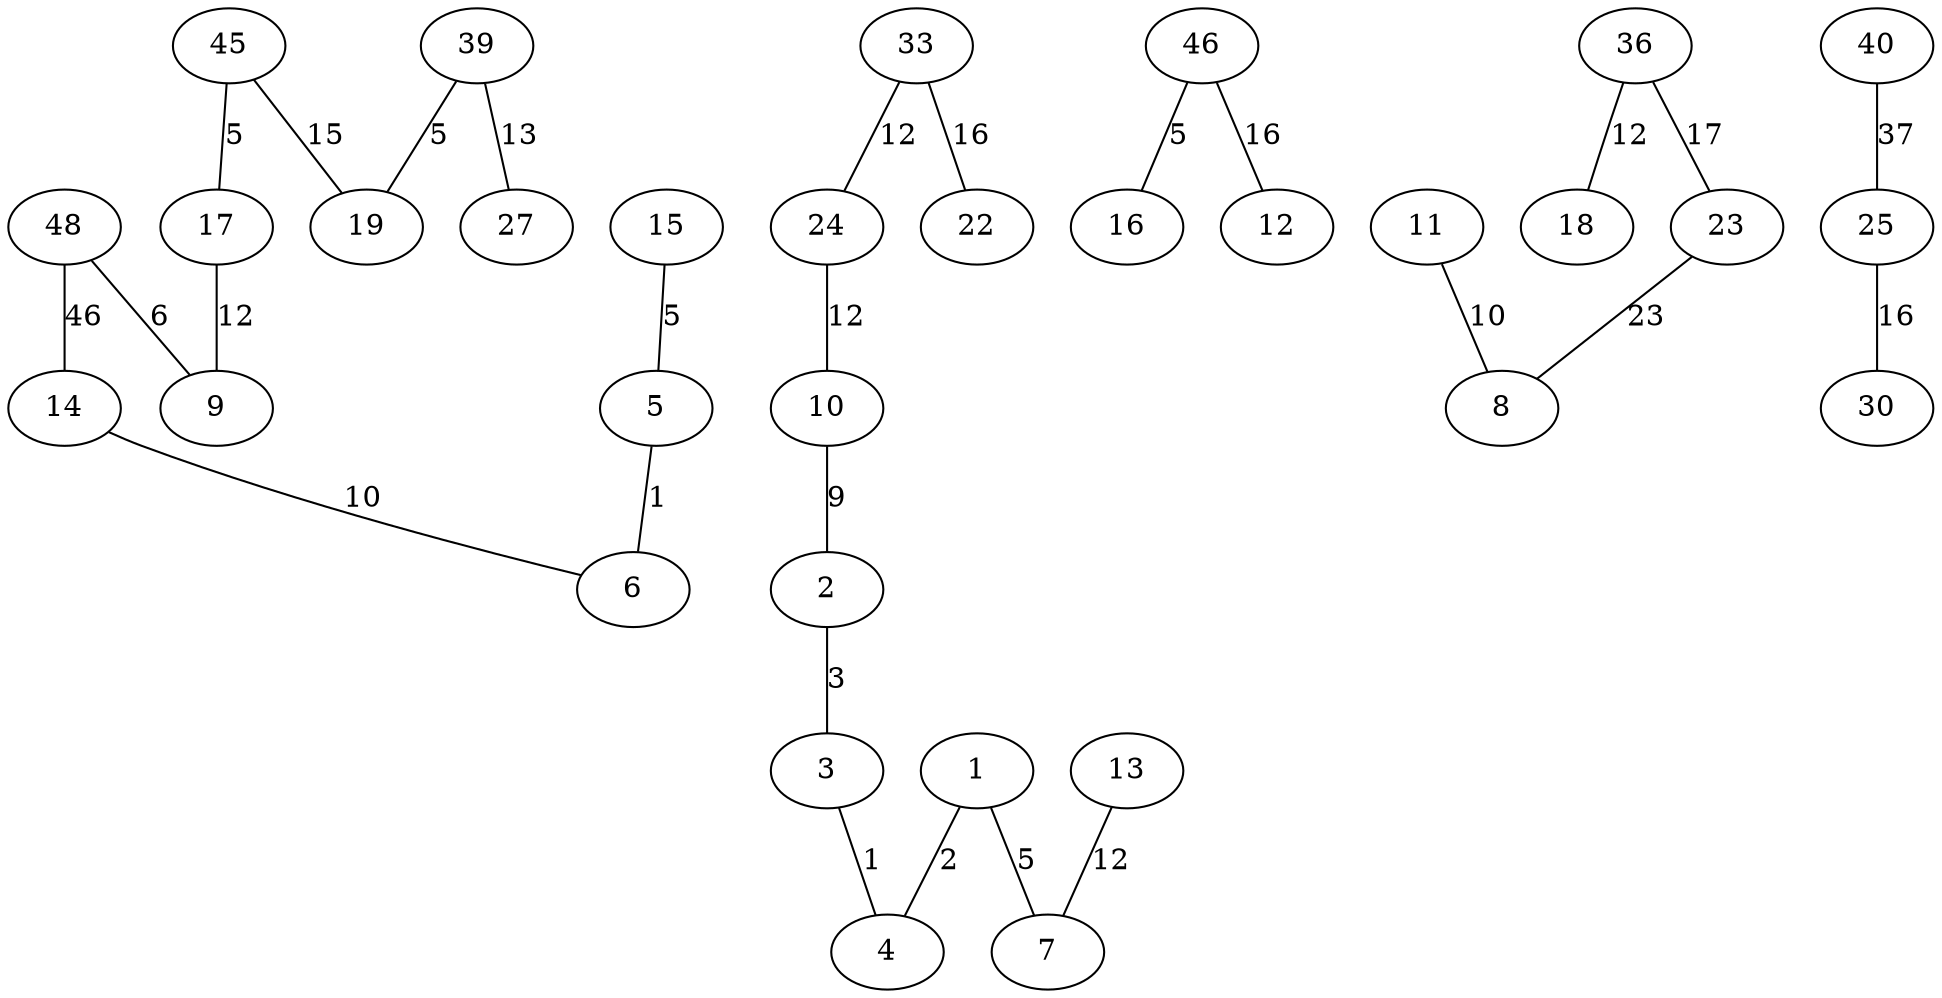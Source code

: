 graph {
"5" -- "6" [label="1"]
"3" -- "4" [label="1"]
"1" -- "4" [label="2"]
"2" -- "3" [label="3"]
"45" -- "17" [label="5"]
"39" -- "19" [label="5"]
"15" -- "5" [label="5"]
"1" -- "7" [label="5"]
"46" -- "16" [label="5"]
"48" -- "9" [label="6"]
"10" -- "2" [label="9"]
"11" -- "8" [label="10"]
"14" -- "6" [label="10"]
"36" -- "18" [label="12"]
"33" -- "24" [label="12"]
"24" -- "10" [label="12"]
"17" -- "9" [label="12"]
"13" -- "7" [label="12"]
"39" -- "27" [label="13"]
"45" -- "19" [label="15"]
"33" -- "22" [label="16"]
"25" -- "30" [label="16"]
"46" -- "12" [label="16"]
"36" -- "23" [label="17"]
"23" -- "8" [label="23"]
"40" -- "25" [label="37"]
"48" -- "14" [label="46"]
}